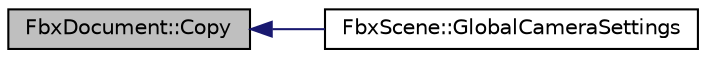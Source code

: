 digraph "FbxDocument::Copy"
{
  edge [fontname="Helvetica",fontsize="10",labelfontname="Helvetica",labelfontsize="10"];
  node [fontname="Helvetica",fontsize="10",shape=record];
  rankdir="LR";
  Node19 [label="FbxDocument::Copy",height=0.2,width=0.4,color="black", fillcolor="grey75", style="filled", fontcolor="black"];
  Node19 -> Node20 [dir="back",color="midnightblue",fontsize="10",style="solid",fontname="Helvetica"];
  Node20 [label="FbxScene::GlobalCameraSettings",height=0.2,width=0.4,color="black", fillcolor="white", style="filled",URL="$class_fbx_scene.html#a029b34d23edd7d05cb0e687b494064ad"];
}
